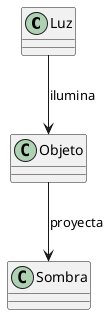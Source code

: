 @startuml
class Luz {
 
}

class Objeto {

}

class Sombra {

}

Luz --> Objeto: ilumina
Objeto --> Sombra : proyecta
@enduml